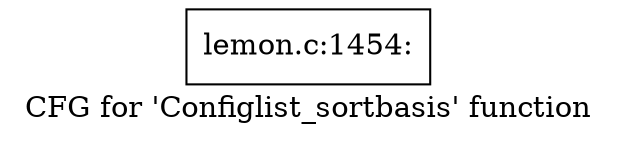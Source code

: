 digraph "CFG for 'Configlist_sortbasis' function" {
	label="CFG for 'Configlist_sortbasis' function";

	Node0x56256535b370 [shape=record,label="{lemon.c:1454:}"];
}
